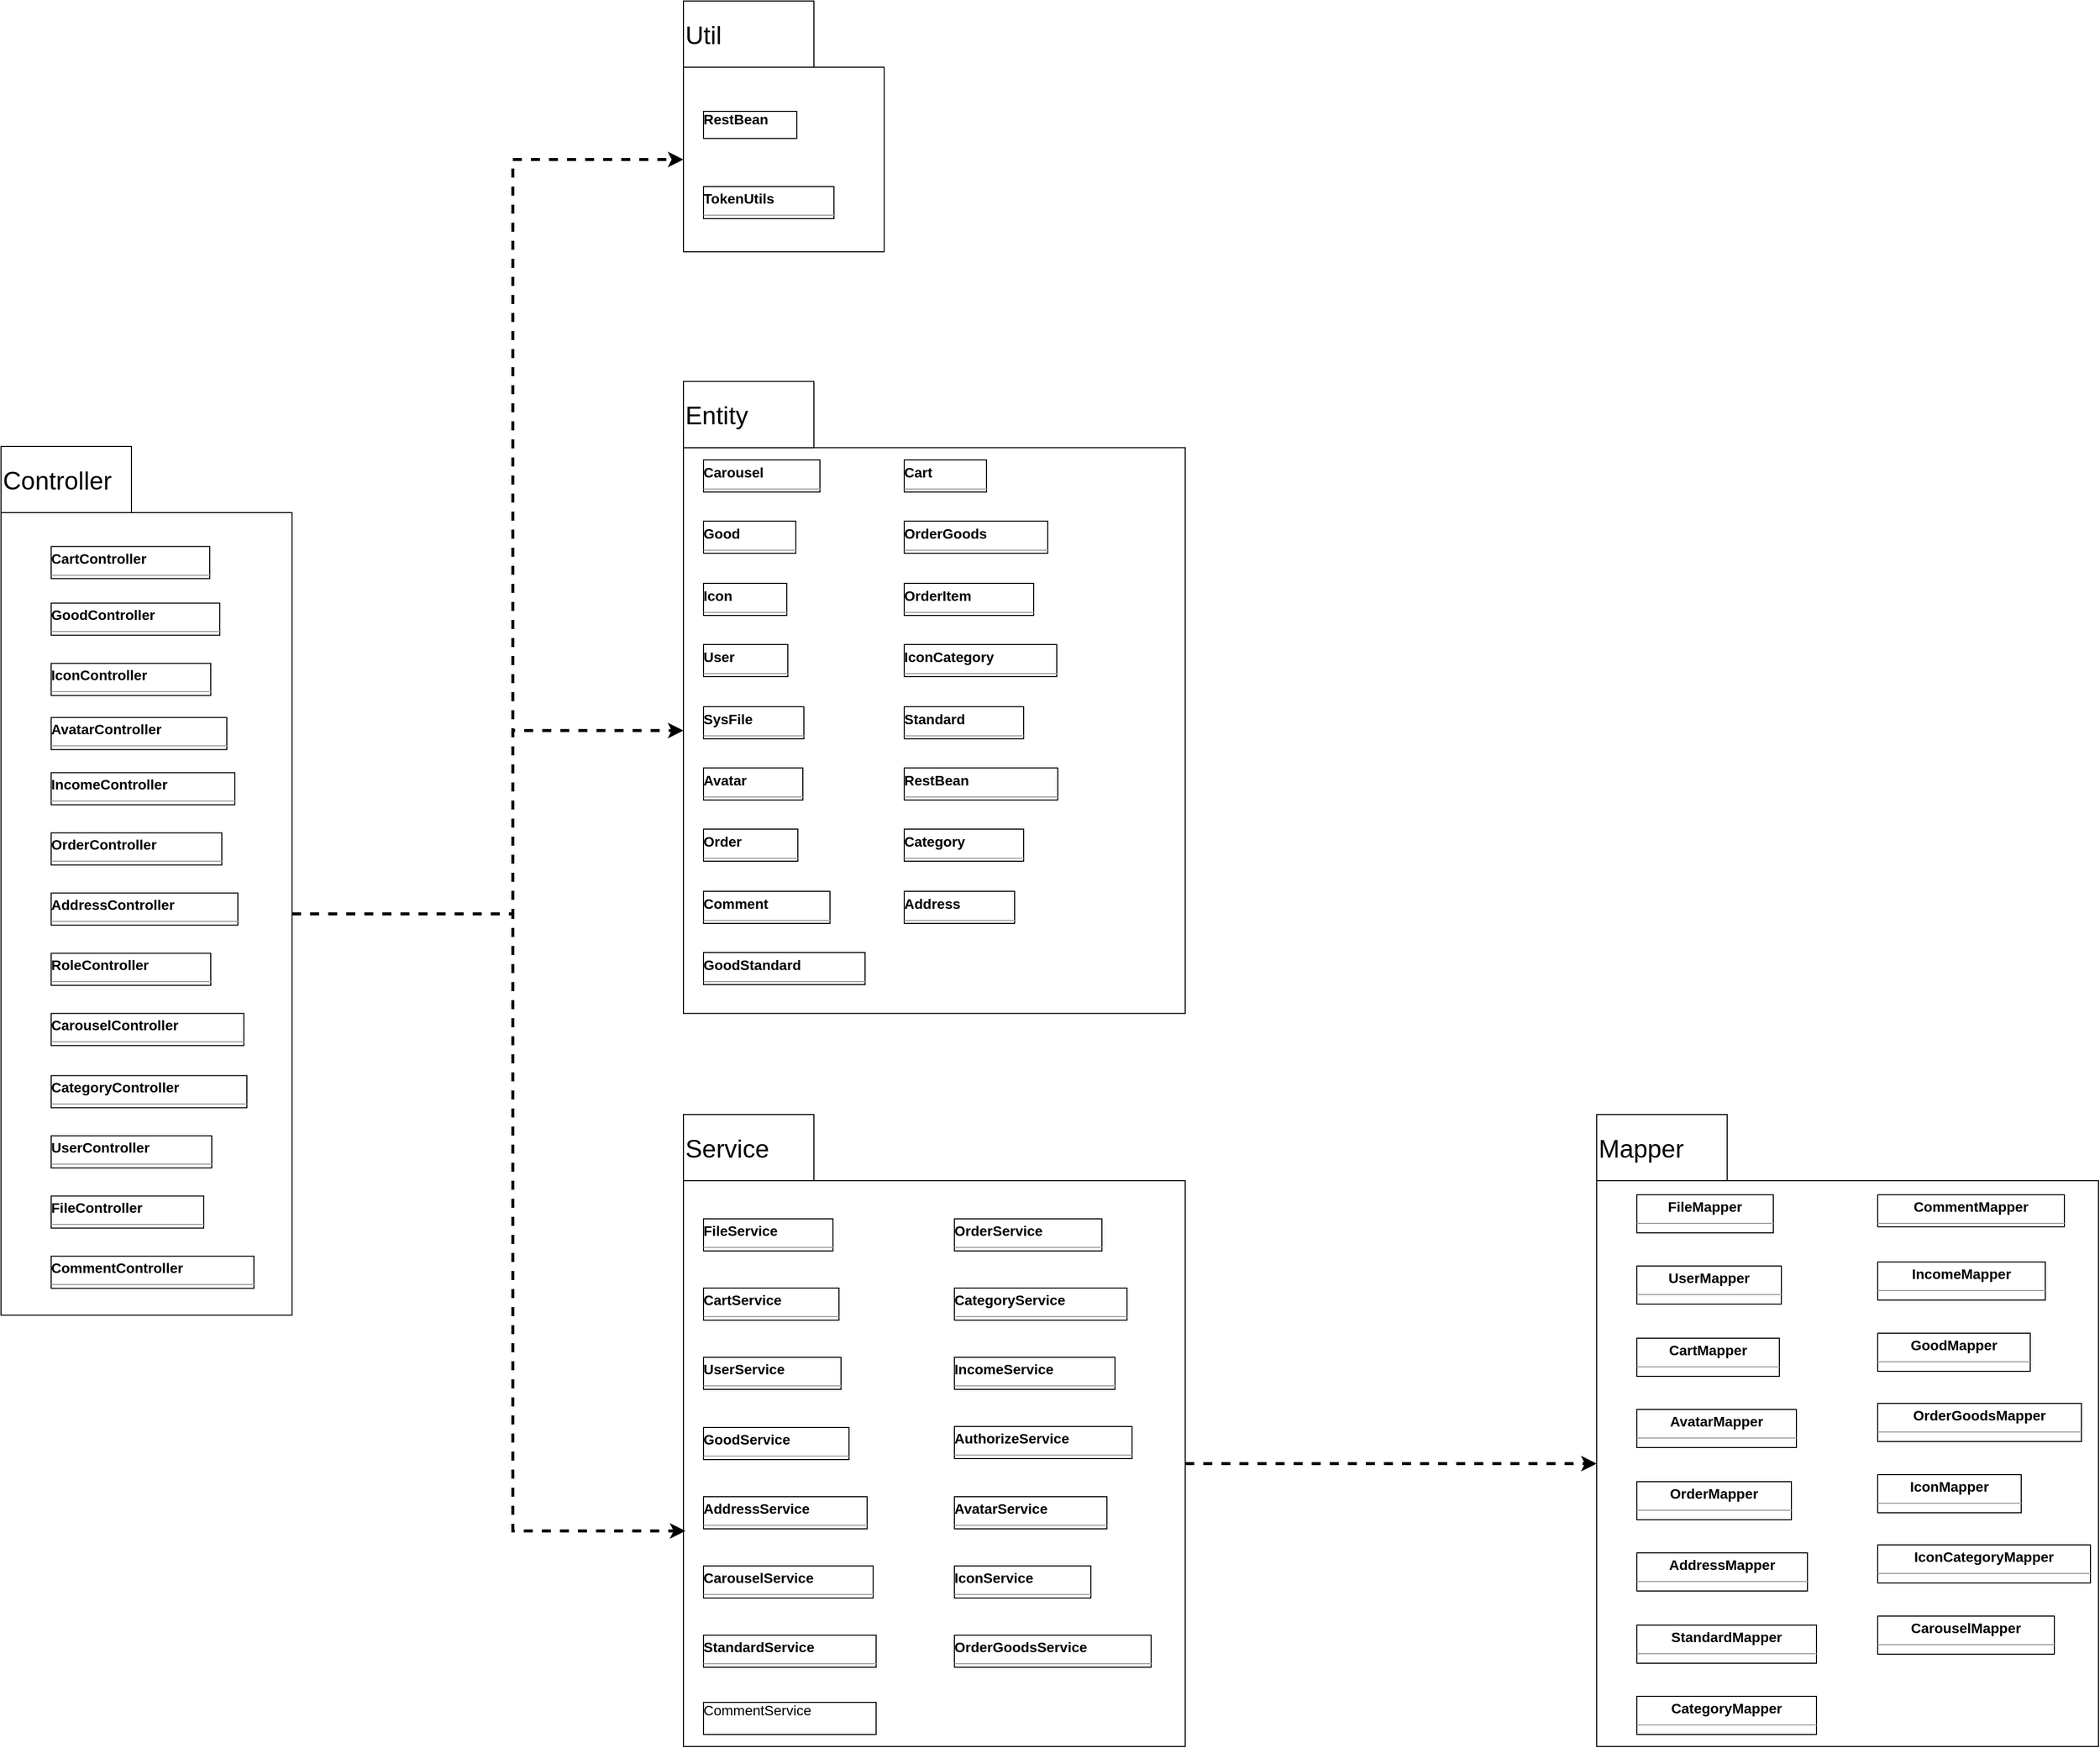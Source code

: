 <mxfile version="24.2.2" type="github">
  <diagram id="kwndpxM6aQohwFW0s9ph" name="第 1 页">
    <mxGraphModel dx="4791" dy="2502" grid="1" gridSize="10" guides="1" tooltips="1" connect="1" arrows="1" fold="1" page="0" pageScale="1" pageWidth="827" pageHeight="1169" background="none" math="0" shadow="0">
      <root>
        <mxCell id="0" />
        <mxCell id="1" parent="0" />
        <mxCell id="node9" value="&lt;p style=&quot;margin: 4px 0px 0px;&quot;&gt;&lt;b&gt;AddressController&lt;/b&gt;&lt;/p&gt;&lt;hr size=&quot;1&quot;&gt;" style="verticalAlign=top;align=left;overflow=fill;fontSize=14;fontFamily=Helvetica;html=1;rounded=0;shadow=0;comic=0;labelBackgroundColor=none;strokeWidth=1;flipV=1;" parent="1" vertex="1">
          <mxGeometry x="-1340" y="219.25" width="186" height="32" as="geometry" />
        </mxCell>
        <mxCell id="node5" value="&lt;p style=&quot;margin: 4px 0px 0px;&quot;&gt;&lt;b&gt;AvatarController&lt;/b&gt;&lt;/p&gt;&lt;hr size=&quot;1&quot;&gt;" style="verticalAlign=top;align=left;overflow=fill;fontSize=14;fontFamily=Helvetica;html=1;rounded=0;shadow=0;comic=0;labelBackgroundColor=none;strokeWidth=1;flipV=1;" parent="1" vertex="1">
          <mxGeometry x="-1340" y="44.25" width="175" height="32" as="geometry" />
        </mxCell>
        <mxCell id="node1" value="&lt;p style=&quot;margin: 4px 0px 0px;&quot;&gt;&lt;b&gt;CarouselController&lt;/b&gt;&lt;/p&gt;&lt;hr size=&quot;1&quot;&gt;" style="verticalAlign=top;align=left;overflow=fill;fontSize=14;fontFamily=Helvetica;html=1;rounded=0;shadow=0;comic=0;labelBackgroundColor=none;strokeWidth=1;flipV=1;" parent="1" vertex="1">
          <mxGeometry x="-1340" y="339.25" width="192" height="32" as="geometry" />
        </mxCell>
        <mxCell id="node8" value="&lt;p style=&quot;margin: 4px 0px 0px;&quot;&gt;&lt;b&gt;CartController&lt;/b&gt;&lt;/p&gt;&lt;hr size=&quot;1&quot;&gt;" style="verticalAlign=top;align=left;overflow=fill;fontSize=14;fontFamily=Helvetica;html=1;rounded=0;shadow=0;comic=0;labelBackgroundColor=none;strokeWidth=1;flipV=1;" parent="1" vertex="1">
          <mxGeometry x="-1340" y="-126.25" width="158" height="32" as="geometry" />
        </mxCell>
        <mxCell id="node7" value="&lt;p style=&quot;margin: 4px 0px 0px;&quot;&gt;&lt;b&gt;CategoryController&lt;/b&gt;&lt;/p&gt;&lt;hr size=&quot;1&quot;&gt;" style="verticalAlign=top;align=left;overflow=fill;fontSize=14;fontFamily=Helvetica;html=1;rounded=0;shadow=0;comic=0;labelBackgroundColor=none;strokeWidth=1;flipV=1;" parent="1" vertex="1">
          <mxGeometry x="-1340" y="401.25" width="195" height="32" as="geometry" />
        </mxCell>
        <mxCell id="node2" value="&lt;p style=&quot;margin: 4px 0px 0px;&quot;&gt;&lt;b&gt;CommentController&lt;/b&gt;&lt;/p&gt;&lt;hr size=&quot;1&quot;&gt;" style="verticalAlign=top;align=left;overflow=fill;fontSize=14;fontFamily=Helvetica;html=1;rounded=0;shadow=0;comic=0;labelBackgroundColor=none;strokeWidth=1;flipV=1;" parent="1" vertex="1">
          <mxGeometry x="-1340" y="581.25" width="202" height="32" as="geometry" />
        </mxCell>
        <mxCell id="node6" value="&lt;p style=&quot;margin: 4px 0px 0px;&quot;&gt;&lt;b&gt;FileController&lt;/b&gt;&lt;/p&gt;&lt;hr size=&quot;1&quot;&gt;" style="verticalAlign=top;align=left;overflow=fill;fontSize=14;fontFamily=Helvetica;html=1;rounded=0;shadow=0;comic=0;labelBackgroundColor=none;strokeWidth=1;flipV=1;" parent="1" vertex="1">
          <mxGeometry x="-1340" y="521.25" width="152" height="32" as="geometry" />
        </mxCell>
        <mxCell id="node4" value="&lt;p style=&quot;margin: 4px 0px 0px;&quot;&gt;&lt;b&gt;GoodController&lt;/b&gt;&lt;/p&gt;&lt;hr size=&quot;1&quot;&gt;" style="verticalAlign=top;align=left;overflow=fill;fontSize=14;fontFamily=Helvetica;html=1;rounded=0;shadow=0;comic=0;labelBackgroundColor=none;strokeWidth=1;flipV=1;" parent="1" vertex="1">
          <mxGeometry x="-1340" y="-69.75" width="168" height="32" as="geometry" />
        </mxCell>
        <mxCell id="node12" value="&lt;p style=&quot;margin: 4px 0px 0px;&quot;&gt;&lt;b&gt;IconController&lt;/b&gt;&lt;/p&gt;&lt;hr size=&quot;1&quot;&gt;" style="verticalAlign=top;align=left;overflow=fill;fontSize=14;fontFamily=Helvetica;html=1;rounded=0;shadow=0;comic=0;labelBackgroundColor=none;strokeWidth=1;flipV=1;" parent="1" vertex="1">
          <mxGeometry x="-1340" y="-9.75" width="159" height="32" as="geometry" />
        </mxCell>
        <mxCell id="node10" value="&lt;p style=&quot;margin: 4px 0px 0px;&quot;&gt;&lt;b&gt;IncomeController&lt;/b&gt;&lt;/p&gt;&lt;hr size=&quot;1&quot;&gt;" style="verticalAlign=top;align=left;overflow=fill;fontSize=14;fontFamily=Helvetica;html=1;rounded=0;shadow=0;comic=0;labelBackgroundColor=none;strokeWidth=1;flipV=1;" parent="1" vertex="1">
          <mxGeometry x="-1340" y="99.25" width="183" height="32" as="geometry" />
        </mxCell>
        <mxCell id="node3" value="&lt;p style=&quot;margin: 4px 0px 0px;&quot;&gt;&lt;b&gt;OrderController&lt;/b&gt;&lt;/p&gt;&lt;hr size=&quot;1&quot;&gt;" style="verticalAlign=top;align=left;overflow=fill;fontSize=14;fontFamily=Helvetica;html=1;rounded=0;shadow=0;comic=0;labelBackgroundColor=none;strokeWidth=1;flipV=1;" parent="1" vertex="1">
          <mxGeometry x="-1340" y="159.25" width="170" height="32" as="geometry" />
        </mxCell>
        <mxCell id="node0" value="&lt;p style=&quot;margin: 4px 0px 0px;&quot;&gt;&lt;b&gt;RoleController&lt;/b&gt;&lt;/p&gt;&lt;hr size=&quot;1&quot;&gt;" style="verticalAlign=top;align=left;overflow=fill;fontSize=14;fontFamily=Helvetica;html=1;rounded=0;shadow=0;comic=0;labelBackgroundColor=none;strokeWidth=1;flipV=1;" parent="1" vertex="1">
          <mxGeometry x="-1340" y="279.25" width="159" height="32" as="geometry" />
        </mxCell>
        <mxCell id="node11" value="&lt;p style=&quot;margin: 4px 0px 0px;&quot;&gt;&lt;b&gt;UserController&lt;/b&gt;&lt;/p&gt;&lt;hr size=&quot;1&quot;&gt;" style="verticalAlign=top;align=left;overflow=fill;fontSize=14;fontFamily=Helvetica;html=1;rounded=0;shadow=0;comic=0;labelBackgroundColor=none;strokeWidth=1;flipV=1;" parent="1" vertex="1">
          <mxGeometry x="-1340" y="461.25" width="160" height="32" as="geometry" />
        </mxCell>
        <mxCell id="ARKG5BeF98pR6dy3IUAX-29" value="&lt;p style=&quot;margin: 4px 0px 0px;&quot;&gt;&lt;b&gt;AddressService&lt;/b&gt;&lt;/p&gt;&lt;hr size=&quot;1&quot;&gt;" style="verticalAlign=top;align=left;overflow=fill;fontSize=14;fontFamily=Helvetica;html=1;rounded=0;shadow=0;comic=0;labelBackgroundColor=none;strokeWidth=1;spacing=2;" parent="1" vertex="1">
          <mxGeometry x="-690" y="821" width="163" height="32" as="geometry" />
        </mxCell>
        <mxCell id="ARKG5BeF98pR6dy3IUAX-30" value="&lt;p style=&quot;margin: 4px 0px 0px;&quot;&gt;&lt;b&gt;AuthorizeService&lt;/b&gt;&lt;/p&gt;&lt;hr size=&quot;1&quot;&gt;" style="verticalAlign=top;align=left;overflow=fill;fontSize=14;fontFamily=Helvetica;html=1;rounded=0;shadow=0;comic=0;labelBackgroundColor=none;strokeWidth=1;spacing=2;" parent="1" vertex="1">
          <mxGeometry x="-440" y="751" width="177" height="32" as="geometry" />
        </mxCell>
        <mxCell id="ARKG5BeF98pR6dy3IUAX-31" value="&lt;p style=&quot;margin: 4px 0px 0px;&quot;&gt;&lt;b&gt;AvatarService&lt;/b&gt;&lt;/p&gt;&lt;hr size=&quot;1&quot;&gt;" style="verticalAlign=top;align=left;overflow=fill;fontSize=14;fontFamily=Helvetica;html=1;rounded=0;shadow=0;comic=0;labelBackgroundColor=none;strokeWidth=1;spacing=2;" parent="1" vertex="1">
          <mxGeometry x="-440" y="821" width="152" height="32" as="geometry" />
        </mxCell>
        <mxCell id="ARKG5BeF98pR6dy3IUAX-32" value="&lt;p style=&quot;margin: 4px 0px 0px;&quot;&gt;&lt;b&gt;CarouselService&lt;/b&gt;&lt;/p&gt;&lt;hr size=&quot;1&quot;&gt;" style="verticalAlign=top;align=left;overflow=fill;fontSize=14;fontFamily=Helvetica;html=1;rounded=0;shadow=0;comic=0;labelBackgroundColor=none;strokeWidth=1;spacing=2;" parent="1" vertex="1">
          <mxGeometry x="-690" y="890" width="169" height="32" as="geometry" />
        </mxCell>
        <mxCell id="ARKG5BeF98pR6dy3IUAX-33" value="&lt;p style=&quot;margin: 4px 0px 0px;&quot;&gt;&lt;b&gt;CartService&lt;/b&gt;&lt;/p&gt;&lt;hr size=&quot;1&quot;&gt;" style="verticalAlign=top;align=left;overflow=fill;fontSize=14;fontFamily=Helvetica;html=1;rounded=0;shadow=0;comic=0;labelBackgroundColor=none;strokeWidth=1;spacing=2;" parent="1" vertex="1">
          <mxGeometry x="-690" y="613" width="135" height="32" as="geometry" />
        </mxCell>
        <mxCell id="ARKG5BeF98pR6dy3IUAX-34" value="&lt;p style=&quot;margin: 4px 0px 0px;&quot;&gt;&lt;b&gt;CategoryService&lt;/b&gt;&lt;/p&gt;&lt;hr size=&quot;1&quot;&gt;" style="verticalAlign=top;align=left;overflow=fill;fontSize=14;fontFamily=Helvetica;html=1;rounded=0;shadow=0;comic=0;labelBackgroundColor=none;strokeWidth=1;spacing=2;" parent="1" vertex="1">
          <mxGeometry x="-440" y="613" width="172" height="32" as="geometry" />
        </mxCell>
        <mxCell id="ARKG5BeF98pR6dy3IUAX-35" value="&lt;p style=&quot;margin: 4px 0px 0px;&quot;&gt;&lt;b&gt;FileService&lt;/b&gt;&lt;/p&gt;&lt;hr size=&quot;1&quot;&gt;" style="verticalAlign=top;align=left;overflow=fill;fontSize=14;fontFamily=Helvetica;html=1;rounded=0;shadow=0;comic=0;labelBackgroundColor=none;strokeWidth=1;spacing=2;" parent="1" vertex="1">
          <mxGeometry x="-690" y="544" width="129" height="32" as="geometry" />
        </mxCell>
        <mxCell id="ARKG5BeF98pR6dy3IUAX-36" value="&lt;p style=&quot;margin: 4px 0px 0px;&quot;&gt;&lt;b&gt;GoodService&lt;/b&gt;&lt;/p&gt;&lt;hr size=&quot;1&quot;&gt;" style="verticalAlign=top;align=left;overflow=fill;fontSize=14;fontFamily=Helvetica;html=1;rounded=0;shadow=0;comic=0;labelBackgroundColor=none;strokeWidth=1;spacing=2;" parent="1" vertex="1">
          <mxGeometry x="-690" y="752" width="145" height="32" as="geometry" />
        </mxCell>
        <mxCell id="ARKG5BeF98pR6dy3IUAX-37" value="&lt;p style=&quot;margin: 4px 0px 0px;&quot;&gt;&lt;b&gt;IconService&lt;/b&gt;&lt;/p&gt;&lt;hr size=&quot;1&quot;&gt;" style="verticalAlign=top;align=left;overflow=fill;fontSize=14;fontFamily=Helvetica;html=1;rounded=0;shadow=0;comic=0;labelBackgroundColor=none;strokeWidth=1;spacing=2;" parent="1" vertex="1">
          <mxGeometry x="-440" y="890" width="136" height="32" as="geometry" />
        </mxCell>
        <mxCell id="ARKG5BeF98pR6dy3IUAX-38" value="&lt;p style=&quot;margin: 4px 0px 0px;&quot;&gt;&lt;b&gt;IncomeService&lt;/b&gt;&lt;/p&gt;&lt;hr size=&quot;1&quot;&gt;" style="verticalAlign=top;align=left;overflow=fill;fontSize=14;fontFamily=Helvetica;html=1;rounded=0;shadow=0;comic=0;labelBackgroundColor=none;strokeWidth=1;spacing=2;" parent="1" vertex="1">
          <mxGeometry x="-440" y="682" width="160" height="32" as="geometry" />
        </mxCell>
        <mxCell id="ARKG5BeF98pR6dy3IUAX-39" value="&lt;p style=&quot;margin: 4px 0px 0px;&quot;&gt;&lt;b&gt;OrderGoodsService&lt;/b&gt;&lt;/p&gt;&lt;hr size=&quot;1&quot;&gt;" style="verticalAlign=top;align=left;overflow=fill;fontSize=14;fontFamily=Helvetica;html=1;rounded=0;shadow=0;comic=0;labelBackgroundColor=none;strokeWidth=1;spacing=2;" parent="1" vertex="1">
          <mxGeometry x="-440" y="959" width="196" height="32" as="geometry" />
        </mxCell>
        <mxCell id="ARKG5BeF98pR6dy3IUAX-40" value="&lt;p style=&quot;margin: 4px 0px 0px;&quot;&gt;&lt;b&gt;OrderService&lt;/b&gt;&lt;/p&gt;&lt;hr size=&quot;1&quot;&gt;" style="verticalAlign=top;align=left;overflow=fill;fontSize=14;fontFamily=Helvetica;html=1;rounded=0;shadow=0;comic=0;labelBackgroundColor=none;strokeWidth=1;spacing=2;" parent="1" vertex="1">
          <mxGeometry x="-440" y="544" width="147" height="32" as="geometry" />
        </mxCell>
        <mxCell id="ARKG5BeF98pR6dy3IUAX-41" value="&lt;p style=&quot;margin: 4px 0px 0px;&quot;&gt;&lt;b&gt;StandardService&lt;/b&gt;&lt;/p&gt;&lt;hr size=&quot;1&quot;&gt;" style="verticalAlign=top;align=left;overflow=fill;fontSize=14;fontFamily=Helvetica;html=1;rounded=0;shadow=0;comic=0;labelBackgroundColor=none;strokeWidth=1;spacing=2;" parent="1" vertex="1">
          <mxGeometry x="-690" y="959" width="172" height="32" as="geometry" />
        </mxCell>
        <mxCell id="ARKG5BeF98pR6dy3IUAX-42" value="&lt;p style=&quot;margin: 4px 0px 0px;&quot;&gt;&lt;b&gt;UserService&lt;/b&gt;&lt;/p&gt;&lt;hr size=&quot;1&quot;&gt;" style="verticalAlign=top;align=left;overflow=fill;fontSize=14;fontFamily=Helvetica;html=1;rounded=0;shadow=0;comic=0;labelBackgroundColor=none;strokeWidth=1;spacing=2;" parent="1" vertex="1">
          <mxGeometry x="-690" y="682" width="137" height="32" as="geometry" />
        </mxCell>
        <mxCell id="ARKG5BeF98pR6dy3IUAX-44" value="&lt;div&gt;&lt;b&gt;RestBean&lt;/b&gt;&lt;/div&gt;" style="verticalAlign=middle;align=left;overflow=fill;fontSize=14;fontFamily=Helvetica;html=1;rounded=0;shadow=0;comic=0;labelBackgroundColor=none;strokeWidth=1;flipV=1;" parent="1" vertex="1">
          <mxGeometry x="-690" y="-560" width="93" height="27" as="geometry" />
        </mxCell>
        <mxCell id="ARKG5BeF98pR6dy3IUAX-45" value="&lt;p style=&quot;margin: 4px 0px 0px;&quot;&gt;&lt;b&gt;TokenUtils&lt;/b&gt;&lt;/p&gt;&lt;hr size=&quot;1&quot;&gt;" style="verticalAlign=top;align=left;overflow=fill;fontSize=14;fontFamily=Helvetica;html=1;rounded=0;shadow=0;comic=0;labelBackgroundColor=none;strokeWidth=1;flipV=1;" parent="1" vertex="1">
          <mxGeometry x="-690" y="-485" width="130" height="32" as="geometry" />
        </mxCell>
        <mxCell id="ARKG5BeF98pR6dy3IUAX-47" value="&lt;p style=&quot;margin: 4px 0px 0px;&quot;&gt;&lt;b&gt;Address&lt;/b&gt;&lt;/p&gt;&lt;hr size=&quot;1&quot;&gt;" style="verticalAlign=top;align=left;overflow=fill;fontSize=14;fontFamily=Helvetica;html=1;rounded=0;shadow=0;comic=0;labelBackgroundColor=none;strokeWidth=1;flipV=0;" parent="1" vertex="1">
          <mxGeometry x="-490" y="217.5" width="110" height="32" as="geometry" />
        </mxCell>
        <mxCell id="ARKG5BeF98pR6dy3IUAX-48" value="&lt;p style=&quot;margin: 4px 0px 0px;&quot;&gt;&lt;b&gt;Avatar&lt;/b&gt;&lt;/p&gt;&lt;hr size=&quot;1&quot;&gt;" style="verticalAlign=top;align=left;overflow=fill;fontSize=14;fontFamily=Helvetica;html=1;rounded=0;shadow=0;comic=0;labelBackgroundColor=none;strokeWidth=1;flipV=0;" parent="1" vertex="1">
          <mxGeometry x="-690" y="94.5" width="99" height="32" as="geometry" />
        </mxCell>
        <mxCell id="ARKG5BeF98pR6dy3IUAX-49" value="&lt;p style=&quot;margin: 4px 0px 0px;&quot;&gt;&lt;b&gt;Carousel&lt;/b&gt;&lt;/p&gt;&lt;hr size=&quot;1&quot;&gt;" style="verticalAlign=top;align=left;overflow=fill;fontSize=14;fontFamily=Helvetica;html=1;rounded=0;shadow=0;comic=0;labelBackgroundColor=none;strokeWidth=1;flipV=0;" parent="1" vertex="1">
          <mxGeometry x="-690" y="-212.5" width="116" height="32" as="geometry" />
        </mxCell>
        <mxCell id="ARKG5BeF98pR6dy3IUAX-50" value="&lt;p style=&quot;margin: 4px 0px 0px;&quot;&gt;&lt;b&gt;Cart&lt;/b&gt;&lt;/p&gt;&lt;hr size=&quot;1&quot;&gt;" style="verticalAlign=top;align=left;overflow=fill;fontSize=14;fontFamily=Helvetica;html=1;rounded=0;shadow=0;comic=0;labelBackgroundColor=none;strokeWidth=1;flipV=0;" parent="1" vertex="1">
          <mxGeometry x="-490" y="-212.5" width="82" height="32" as="geometry" />
        </mxCell>
        <mxCell id="ARKG5BeF98pR6dy3IUAX-51" value="&lt;p style=&quot;margin: 4px 0px 0px;&quot;&gt;&lt;b&gt;Category&lt;/b&gt;&lt;/p&gt;&lt;hr size=&quot;1&quot;&gt;" style="verticalAlign=top;align=left;overflow=fill;fontSize=14;fontFamily=Helvetica;html=1;rounded=0;shadow=0;comic=0;labelBackgroundColor=none;strokeWidth=1;flipV=0;" parent="1" vertex="1">
          <mxGeometry x="-490" y="155.5" width="119" height="32" as="geometry" />
        </mxCell>
        <mxCell id="ARKG5BeF98pR6dy3IUAX-52" value="&lt;p style=&quot;margin: 4px 0px 0px;&quot;&gt;&lt;b&gt;Comment&lt;/b&gt;&lt;/p&gt;&lt;hr size=&quot;1&quot;&gt;" style="verticalAlign=top;align=left;overflow=fill;fontSize=14;fontFamily=Helvetica;html=1;rounded=0;shadow=0;comic=0;labelBackgroundColor=none;strokeWidth=1;flipV=0;" parent="1" vertex="1">
          <mxGeometry x="-690" y="217.5" width="126" height="32" as="geometry" />
        </mxCell>
        <mxCell id="ARKG5BeF98pR6dy3IUAX-53" value="&lt;p style=&quot;margin: 4px 0px 0px;&quot;&gt;&lt;b&gt;Good&lt;/b&gt;&lt;/p&gt;&lt;hr size=&quot;1&quot;&gt;" style="verticalAlign=top;align=left;overflow=fill;fontSize=14;fontFamily=Helvetica;html=1;rounded=0;shadow=0;comic=0;labelBackgroundColor=none;strokeWidth=1;flipV=0;" parent="1" vertex="1">
          <mxGeometry x="-690" y="-151.5" width="92" height="32" as="geometry" />
        </mxCell>
        <mxCell id="ARKG5BeF98pR6dy3IUAX-54" value="&lt;p style=&quot;margin: 4px 0px 0px;&quot;&gt;&lt;b&gt;GoodStandard&lt;/b&gt;&lt;/p&gt;&lt;hr size=&quot;1&quot;&gt;" style="verticalAlign=top;align=left;overflow=fill;fontSize=14;fontFamily=Helvetica;html=1;rounded=0;shadow=0;comic=0;labelBackgroundColor=none;strokeWidth=1;flipV=0;" parent="1" vertex="1">
          <mxGeometry x="-690" y="278.5" width="161" height="32" as="geometry" />
        </mxCell>
        <mxCell id="ARKG5BeF98pR6dy3IUAX-55" value="&lt;p style=&quot;margin: 4px 0px 0px;&quot;&gt;&lt;b&gt;Icon&lt;/b&gt;&lt;/p&gt;&lt;hr size=&quot;1&quot;&gt;" style="verticalAlign=top;align=left;overflow=fill;fontSize=14;fontFamily=Helvetica;html=1;rounded=0;shadow=0;comic=0;labelBackgroundColor=none;strokeWidth=1;flipV=0;" parent="1" vertex="1">
          <mxGeometry x="-690" y="-89.5" width="83" height="32" as="geometry" />
        </mxCell>
        <mxCell id="ARKG5BeF98pR6dy3IUAX-56" value="&lt;p style=&quot;margin: 4px 0px 0px;&quot;&gt;&lt;b&gt;IconCategory&lt;/b&gt;&lt;/p&gt;&lt;hr size=&quot;1&quot;&gt;" style="verticalAlign=top;align=left;overflow=fill;fontSize=14;fontFamily=Helvetica;html=1;rounded=0;shadow=0;comic=0;labelBackgroundColor=none;strokeWidth=1;flipV=0;" parent="1" vertex="1">
          <mxGeometry x="-490" y="-28.5" width="152" height="32" as="geometry" />
        </mxCell>
        <mxCell id="ARKG5BeF98pR6dy3IUAX-57" value="&lt;p style=&quot;margin: 4px 0px 0px;&quot;&gt;&lt;b&gt;Order&lt;/b&gt;&lt;/p&gt;&lt;hr size=&quot;1&quot;&gt;" style="verticalAlign=top;align=left;overflow=fill;fontSize=14;fontFamily=Helvetica;html=1;rounded=0;shadow=0;comic=0;labelBackgroundColor=none;strokeWidth=1;flipV=0;" parent="1" vertex="1">
          <mxGeometry x="-690" y="155.5" width="94" height="32" as="geometry" />
        </mxCell>
        <mxCell id="ARKG5BeF98pR6dy3IUAX-58" value="&lt;p style=&quot;margin: 4px 0px 0px;&quot;&gt;&lt;b&gt;OrderGoods&lt;/b&gt;&lt;/p&gt;&lt;hr size=&quot;1&quot;&gt;" style="verticalAlign=top;align=left;overflow=fill;fontSize=14;fontFamily=Helvetica;html=1;rounded=0;shadow=0;comic=0;labelBackgroundColor=none;strokeWidth=1;flipV=0;" parent="1" vertex="1">
          <mxGeometry x="-490" y="-151.5" width="143" height="32" as="geometry" />
        </mxCell>
        <mxCell id="ARKG5BeF98pR6dy3IUAX-59" value="&lt;p style=&quot;margin: 4px 0px 0px;&quot;&gt;&lt;b&gt;OrderItem&lt;/b&gt;&lt;/p&gt;&lt;hr size=&quot;1&quot;&gt;" style="verticalAlign=top;align=left;overflow=fill;fontSize=14;fontFamily=Helvetica;html=1;rounded=0;shadow=0;comic=0;labelBackgroundColor=none;strokeWidth=1;flipV=0;" parent="1" vertex="1">
          <mxGeometry x="-490" y="-89.5" width="129" height="32" as="geometry" />
        </mxCell>
        <mxCell id="ARKG5BeF98pR6dy3IUAX-60" value="&lt;p style=&quot;margin: 4px 0px 0px;&quot;&gt;&lt;b&gt;RestBean&lt;/b&gt;&lt;/p&gt;&lt;hr size=&quot;1&quot;&gt;" style="verticalAlign=top;align=left;overflow=fill;fontSize=14;fontFamily=Helvetica;html=1;rounded=0;shadow=0;comic=0;labelBackgroundColor=none;strokeWidth=1;flipV=0;" parent="1" vertex="1">
          <mxGeometry x="-490" y="94.5" width="153" height="32" as="geometry" />
        </mxCell>
        <mxCell id="ARKG5BeF98pR6dy3IUAX-61" value="&lt;p style=&quot;margin: 4px 0px 0px;&quot;&gt;&lt;b&gt;Standard&lt;/b&gt;&lt;/p&gt;&lt;hr size=&quot;1&quot;&gt;" style="verticalAlign=top;align=left;overflow=fill;fontSize=14;fontFamily=Helvetica;html=1;rounded=0;shadow=0;comic=0;labelBackgroundColor=none;strokeWidth=1;flipV=0;" parent="1" vertex="1">
          <mxGeometry x="-490" y="33.5" width="119" height="32" as="geometry" />
        </mxCell>
        <mxCell id="ARKG5BeF98pR6dy3IUAX-62" value="&lt;p style=&quot;margin: 4px 0px 0px;&quot;&gt;&lt;b&gt;SysFile&lt;/b&gt;&lt;/p&gt;&lt;hr size=&quot;1&quot;&gt;" style="verticalAlign=top;align=left;overflow=fill;fontSize=14;fontFamily=Helvetica;html=1;rounded=0;shadow=0;comic=0;labelBackgroundColor=none;strokeWidth=1;flipV=0;" parent="1" vertex="1">
          <mxGeometry x="-690" y="33.5" width="100" height="32" as="geometry" />
        </mxCell>
        <mxCell id="ARKG5BeF98pR6dy3IUAX-63" value="&lt;p style=&quot;margin: 4px 0px 0px;&quot;&gt;&lt;b&gt;User&lt;/b&gt;&lt;/p&gt;&lt;hr size=&quot;1&quot;&gt;" style="verticalAlign=top;align=left;overflow=fill;fontSize=14;fontFamily=Helvetica;html=1;rounded=0;shadow=0;comic=0;labelBackgroundColor=none;strokeWidth=1;flipV=0;" parent="1" vertex="1">
          <mxGeometry x="-690" y="-28.5" width="84" height="32" as="geometry" />
        </mxCell>
        <mxCell id="JV2kTO9e9_lDRvMlxu_j-28" style="edgeStyle=orthogonalEdgeStyle;rounded=0;orthogonalLoop=1;jettySize=auto;html=1;exitX=1;exitY=0.5;exitDx=0;exitDy=0;dashed=1;strokeWidth=3;" edge="1" parent="1" source="JV2kTO9e9_lDRvMlxu_j-1" target="JV2kTO9e9_lDRvMlxu_j-7">
          <mxGeometry relative="1" as="geometry">
            <mxPoint x="-860" y="-550" as="targetPoint" />
            <Array as="points">
              <mxPoint x="-880" y="240" />
              <mxPoint x="-880" y="-512" />
            </Array>
          </mxGeometry>
        </mxCell>
        <mxCell id="JV2kTO9e9_lDRvMlxu_j-30" style="edgeStyle=orthogonalEdgeStyle;rounded=0;orthogonalLoop=1;jettySize=auto;html=1;exitX=1;exitY=0.5;exitDx=0;exitDy=0;entryX=0;entryY=0.5;entryDx=0;entryDy=0;dashed=1;strokeWidth=3;" edge="1" parent="1" source="JV2kTO9e9_lDRvMlxu_j-1" target="JV2kTO9e9_lDRvMlxu_j-5">
          <mxGeometry relative="1" as="geometry">
            <Array as="points">
              <mxPoint x="-880" y="240" />
              <mxPoint x="-880" y="57" />
            </Array>
          </mxGeometry>
        </mxCell>
        <mxCell id="JV2kTO9e9_lDRvMlxu_j-1" value="" style="rounded=0;whiteSpace=wrap;html=1;fillColor=none;" vertex="1" parent="1">
          <mxGeometry x="-1390" y="-160" width="290" height="800" as="geometry" />
        </mxCell>
        <mxCell id="JV2kTO9e9_lDRvMlxu_j-2" value="&lt;div style=&quot;font-size: 13px;&quot; align=&quot;left&quot;&gt;&lt;font style=&quot;font-size: 25px;&quot;&gt;Controller&lt;/font&gt;&lt;/div&gt;" style="rounded=0;whiteSpace=wrap;html=1;align=left;" vertex="1" parent="1">
          <mxGeometry x="-1390" y="-226" width="130" height="66" as="geometry" />
        </mxCell>
        <mxCell id="JV2kTO9e9_lDRvMlxu_j-32" style="edgeStyle=orthogonalEdgeStyle;rounded=0;orthogonalLoop=1;jettySize=auto;html=1;exitX=1;exitY=0.5;exitDx=0;exitDy=0;entryX=0;entryY=0.5;entryDx=0;entryDy=0;dashed=1;strokeWidth=3;" edge="1" parent="1" source="JV2kTO9e9_lDRvMlxu_j-3" target="JV2kTO9e9_lDRvMlxu_j-24">
          <mxGeometry relative="1" as="geometry" />
        </mxCell>
        <mxCell id="JV2kTO9e9_lDRvMlxu_j-3" value="" style="rounded=0;whiteSpace=wrap;html=1;fillColor=none;" vertex="1" parent="1">
          <mxGeometry x="-710" y="506" width="500" height="564" as="geometry" />
        </mxCell>
        <mxCell id="JV2kTO9e9_lDRvMlxu_j-4" value="&lt;font style=&quot;font-size: 25px;&quot;&gt;Service&lt;/font&gt;" style="rounded=0;whiteSpace=wrap;html=1;align=left;" vertex="1" parent="1">
          <mxGeometry x="-710" y="440" width="130" height="66" as="geometry" />
        </mxCell>
        <mxCell id="JV2kTO9e9_lDRvMlxu_j-5" value="" style="rounded=0;whiteSpace=wrap;html=1;fillColor=none;" vertex="1" parent="1">
          <mxGeometry x="-710" y="-224.75" width="500" height="564" as="geometry" />
        </mxCell>
        <mxCell id="JV2kTO9e9_lDRvMlxu_j-6" value="&lt;font style=&quot;font-size: 25px;&quot;&gt;Entity&lt;/font&gt;" style="rounded=0;whiteSpace=wrap;html=1;align=left;" vertex="1" parent="1">
          <mxGeometry x="-710" y="-290.75" width="130" height="66" as="geometry" />
        </mxCell>
        <mxCell id="JV2kTO9e9_lDRvMlxu_j-7" value="" style="rounded=0;whiteSpace=wrap;html=1;fillColor=none;" vertex="1" parent="1">
          <mxGeometry x="-710" y="-604" width="200" height="184" as="geometry" />
        </mxCell>
        <mxCell id="JV2kTO9e9_lDRvMlxu_j-8" value="&lt;font style=&quot;font-size: 25px;&quot;&gt;Util&lt;/font&gt;" style="rounded=0;whiteSpace=wrap;html=1;align=left;" vertex="1" parent="1">
          <mxGeometry x="-710" y="-670" width="130" height="66" as="geometry" />
        </mxCell>
        <mxCell id="JV2kTO9e9_lDRvMlxu_j-9" value="&lt;p style=&quot;margin:0px;margin-top:4px;text-align:center;&quot;&gt;&lt;b&gt;AddressMapper&lt;/b&gt;&lt;/p&gt;&lt;hr size=&quot;1&quot;&gt;" style="verticalAlign=top;align=left;overflow=fill;fontSize=14;fontFamily=Helvetica;html=1;rounded=0;shadow=0;comic=0;labelBackgroundColor=none;strokeWidth=1;strokeColor=default;imageAspect=1;" vertex="1" parent="1">
          <mxGeometry x="240" y="877" width="170" height="38" as="geometry" />
        </mxCell>
        <mxCell id="JV2kTO9e9_lDRvMlxu_j-10" value="&lt;p style=&quot;margin:0px;margin-top:4px;text-align:center;&quot;&gt;&lt;b&gt;AvatarMapper&lt;/b&gt;&lt;/p&gt;&lt;hr size=&quot;1&quot;&gt;" style="verticalAlign=top;align=left;overflow=fill;fontSize=14;fontFamily=Helvetica;html=1;rounded=0;shadow=0;comic=0;labelBackgroundColor=none;strokeWidth=1;strokeColor=default;imageAspect=1;" vertex="1" parent="1">
          <mxGeometry x="240" y="734" width="159" height="38" as="geometry" />
        </mxCell>
        <mxCell id="JV2kTO9e9_lDRvMlxu_j-11" value="&lt;p style=&quot;margin:0px;margin-top:4px;text-align:center;&quot;&gt;&lt;b&gt;CarouselMapper&lt;/b&gt;&lt;/p&gt;&lt;hr size=&quot;1&quot;&gt;" style="verticalAlign=top;align=left;overflow=fill;fontSize=14;fontFamily=Helvetica;html=1;rounded=0;shadow=0;comic=0;labelBackgroundColor=none;strokeWidth=1;strokeColor=default;imageAspect=1;" vertex="1" parent="1">
          <mxGeometry x="480" y="940" width="176" height="38" as="geometry" />
        </mxCell>
        <mxCell id="JV2kTO9e9_lDRvMlxu_j-12" value="&lt;p style=&quot;margin:0px;margin-top:4px;text-align:center;&quot;&gt;&lt;b&gt;CartMapper&lt;/b&gt;&lt;/p&gt;&lt;hr size=&quot;1&quot;&gt;" style="verticalAlign=top;align=left;overflow=fill;fontSize=14;fontFamily=Helvetica;html=1;rounded=0;shadow=0;comic=0;labelBackgroundColor=none;strokeWidth=1;strokeColor=default;imageAspect=1;" vertex="1" parent="1">
          <mxGeometry x="240" y="663" width="142" height="38" as="geometry" />
        </mxCell>
        <mxCell id="JV2kTO9e9_lDRvMlxu_j-13" value="&lt;p style=&quot;margin:0px;margin-top:4px;text-align:center;&quot;&gt;&lt;b&gt;CategoryMapper&lt;/b&gt;&lt;/p&gt;&lt;hr size=&quot;1&quot;&gt;" style="verticalAlign=top;align=left;overflow=fill;fontSize=14;fontFamily=Helvetica;html=1;rounded=0;shadow=0;comic=0;labelBackgroundColor=none;strokeWidth=1;strokeColor=default;imageAspect=1;" vertex="1" parent="1">
          <mxGeometry x="240" y="1020" width="179" height="38" as="geometry" />
        </mxCell>
        <mxCell id="JV2kTO9e9_lDRvMlxu_j-14" value="&lt;p style=&quot;margin:0px;margin-top:4px;text-align:center;&quot;&gt;&lt;b&gt;CommentMapper&lt;/b&gt;&lt;/p&gt;&lt;hr size=&quot;1&quot;/&gt;" style="verticalAlign=top;align=left;overflow=fill;fontSize=14;fontFamily=Helvetica;html=1;rounded=0;shadow=0;comic=0;labelBackgroundColor=none;strokeWidth=1;strokeColor=default;imageAspect=1;" vertex="1" parent="1">
          <mxGeometry x="480" y="520" width="186" height="32" as="geometry" />
        </mxCell>
        <mxCell id="JV2kTO9e9_lDRvMlxu_j-15" value="&lt;p style=&quot;margin:0px;margin-top:4px;text-align:center;&quot;&gt;&lt;b&gt;FileMapper&lt;/b&gt;&lt;/p&gt;&lt;hr size=&quot;1&quot;&gt;" style="verticalAlign=top;align=left;overflow=fill;fontSize=14;fontFamily=Helvetica;html=1;rounded=0;shadow=0;comic=0;labelBackgroundColor=none;strokeWidth=1;strokeColor=default;imageAspect=1;" vertex="1" parent="1">
          <mxGeometry x="240" y="520" width="136" height="38" as="geometry" />
        </mxCell>
        <mxCell id="JV2kTO9e9_lDRvMlxu_j-16" value="&lt;p style=&quot;margin:0px;margin-top:4px;text-align:center;&quot;&gt;&lt;b&gt;GoodMapper&lt;/b&gt;&lt;/p&gt;&lt;hr size=&quot;1&quot;&gt;" style="verticalAlign=top;align=left;overflow=fill;fontSize=14;fontFamily=Helvetica;html=1;rounded=0;shadow=0;comic=0;labelBackgroundColor=none;strokeWidth=1;strokeColor=default;imageAspect=1;" vertex="1" parent="1">
          <mxGeometry x="480" y="658" width="152" height="38" as="geometry" />
        </mxCell>
        <mxCell id="JV2kTO9e9_lDRvMlxu_j-17" value="&lt;p style=&quot;margin:0px;margin-top:4px;text-align:center;&quot;&gt;&lt;b&gt;IconCategoryMapper&lt;/b&gt;&lt;/p&gt;&lt;hr size=&quot;1&quot;&gt;" style="verticalAlign=top;align=left;overflow=fill;fontSize=14;fontFamily=Helvetica;html=1;rounded=0;shadow=0;comic=0;labelBackgroundColor=none;strokeWidth=1;strokeColor=default;imageAspect=1;" vertex="1" parent="1">
          <mxGeometry x="480" y="869" width="212" height="38" as="geometry" />
        </mxCell>
        <mxCell id="JV2kTO9e9_lDRvMlxu_j-18" value="&lt;p style=&quot;margin:0px;margin-top:4px;text-align:center;&quot;&gt;&lt;b&gt;IconMapper&lt;/b&gt;&lt;/p&gt;&lt;hr size=&quot;1&quot;&gt;" style="verticalAlign=top;align=left;overflow=fill;fontSize=14;fontFamily=Helvetica;html=1;rounded=0;shadow=0;comic=0;labelBackgroundColor=none;strokeWidth=1;strokeColor=default;imageAspect=1;" vertex="1" parent="1">
          <mxGeometry x="480" y="799" width="143" height="38" as="geometry" />
        </mxCell>
        <mxCell id="JV2kTO9e9_lDRvMlxu_j-19" value="&lt;p style=&quot;margin:0px;margin-top:4px;text-align:center;&quot;&gt;&lt;b&gt;IncomeMapper&lt;/b&gt;&lt;/p&gt;&lt;hr size=&quot;1&quot;&gt;" style="verticalAlign=top;align=left;overflow=fill;fontSize=14;fontFamily=Helvetica;html=1;rounded=0;shadow=0;comic=0;labelBackgroundColor=none;strokeWidth=1;strokeColor=default;imageAspect=1;" vertex="1" parent="1">
          <mxGeometry x="480" y="587" width="167" height="38" as="geometry" />
        </mxCell>
        <mxCell id="JV2kTO9e9_lDRvMlxu_j-20" value="&lt;p style=&quot;margin:0px;margin-top:4px;text-align:center;&quot;&gt;&lt;b&gt;OrderGoodsMapper&lt;/b&gt;&lt;/p&gt;&lt;hr size=&quot;1&quot;&gt;" style="verticalAlign=top;align=left;overflow=fill;fontSize=14;fontFamily=Helvetica;html=1;rounded=0;shadow=0;comic=0;labelBackgroundColor=none;strokeWidth=1;strokeColor=default;imageAspect=1;" vertex="1" parent="1">
          <mxGeometry x="480" y="728" width="203" height="38" as="geometry" />
        </mxCell>
        <mxCell id="JV2kTO9e9_lDRvMlxu_j-21" value="&lt;p style=&quot;margin:0px;margin-top:4px;text-align:center;&quot;&gt;&lt;b&gt;OrderMapper&lt;/b&gt;&lt;/p&gt;&lt;hr size=&quot;1&quot;&gt;" style="verticalAlign=top;align=left;overflow=fill;fontSize=14;fontFamily=Helvetica;html=1;rounded=0;shadow=0;comic=0;labelBackgroundColor=none;strokeWidth=1;strokeColor=default;imageAspect=1;" vertex="1" parent="1">
          <mxGeometry x="240" y="806" width="154" height="38" as="geometry" />
        </mxCell>
        <mxCell id="JV2kTO9e9_lDRvMlxu_j-22" value="&lt;p style=&quot;margin:0px;margin-top:4px;text-align:center;&quot;&gt;&lt;b&gt;StandardMapper&lt;/b&gt;&lt;/p&gt;&lt;hr size=&quot;1&quot;&gt;" style="verticalAlign=top;align=left;overflow=fill;fontSize=14;fontFamily=Helvetica;html=1;rounded=0;shadow=0;comic=0;labelBackgroundColor=none;strokeWidth=1;strokeColor=default;imageAspect=1;" vertex="1" parent="1">
          <mxGeometry x="240" y="949" width="179" height="38" as="geometry" />
        </mxCell>
        <mxCell id="JV2kTO9e9_lDRvMlxu_j-23" value="&lt;p style=&quot;margin:0px;margin-top:4px;text-align:center;&quot;&gt;&lt;b&gt;UserMapper&lt;/b&gt;&lt;/p&gt;&lt;hr size=&quot;1&quot;&gt;" style="verticalAlign=top;align=left;overflow=fill;fontSize=14;fontFamily=Helvetica;html=1;rounded=0;shadow=0;comic=0;labelBackgroundColor=none;strokeWidth=1;strokeColor=default;imageAspect=1;" vertex="1" parent="1">
          <mxGeometry x="240" y="591" width="144" height="38" as="geometry" />
        </mxCell>
        <mxCell id="JV2kTO9e9_lDRvMlxu_j-24" value="" style="rounded=0;whiteSpace=wrap;html=1;fillColor=none;" vertex="1" parent="1">
          <mxGeometry x="200" y="506" width="500" height="564" as="geometry" />
        </mxCell>
        <mxCell id="JV2kTO9e9_lDRvMlxu_j-25" value="&lt;font style=&quot;font-size: 25px;&quot;&gt;Mapper&lt;/font&gt;" style="rounded=0;whiteSpace=wrap;html=1;align=left;" vertex="1" parent="1">
          <mxGeometry x="200" y="440" width="130" height="66" as="geometry" />
        </mxCell>
        <mxCell id="JV2kTO9e9_lDRvMlxu_j-27" value="CommentService" style="verticalAlign=top;align=left;overflow=fill;fontSize=14;fontFamily=Helvetica;html=1;rounded=0;shadow=0;comic=0;labelBackgroundColor=none;strokeWidth=1;spacing=2;" vertex="1" parent="1">
          <mxGeometry x="-690" y="1026" width="172" height="32" as="geometry" />
        </mxCell>
        <mxCell id="JV2kTO9e9_lDRvMlxu_j-31" style="edgeStyle=orthogonalEdgeStyle;rounded=0;orthogonalLoop=1;jettySize=auto;html=1;exitX=1;exitY=0.5;exitDx=0;exitDy=0;entryX=0.004;entryY=0.619;entryDx=0;entryDy=0;entryPerimeter=0;dashed=1;strokeWidth=3;" edge="1" parent="1" source="JV2kTO9e9_lDRvMlxu_j-1" target="JV2kTO9e9_lDRvMlxu_j-3">
          <mxGeometry relative="1" as="geometry">
            <Array as="points">
              <mxPoint x="-880" y="240" />
              <mxPoint x="-880" y="855" />
            </Array>
          </mxGeometry>
        </mxCell>
      </root>
    </mxGraphModel>
  </diagram>
</mxfile>
